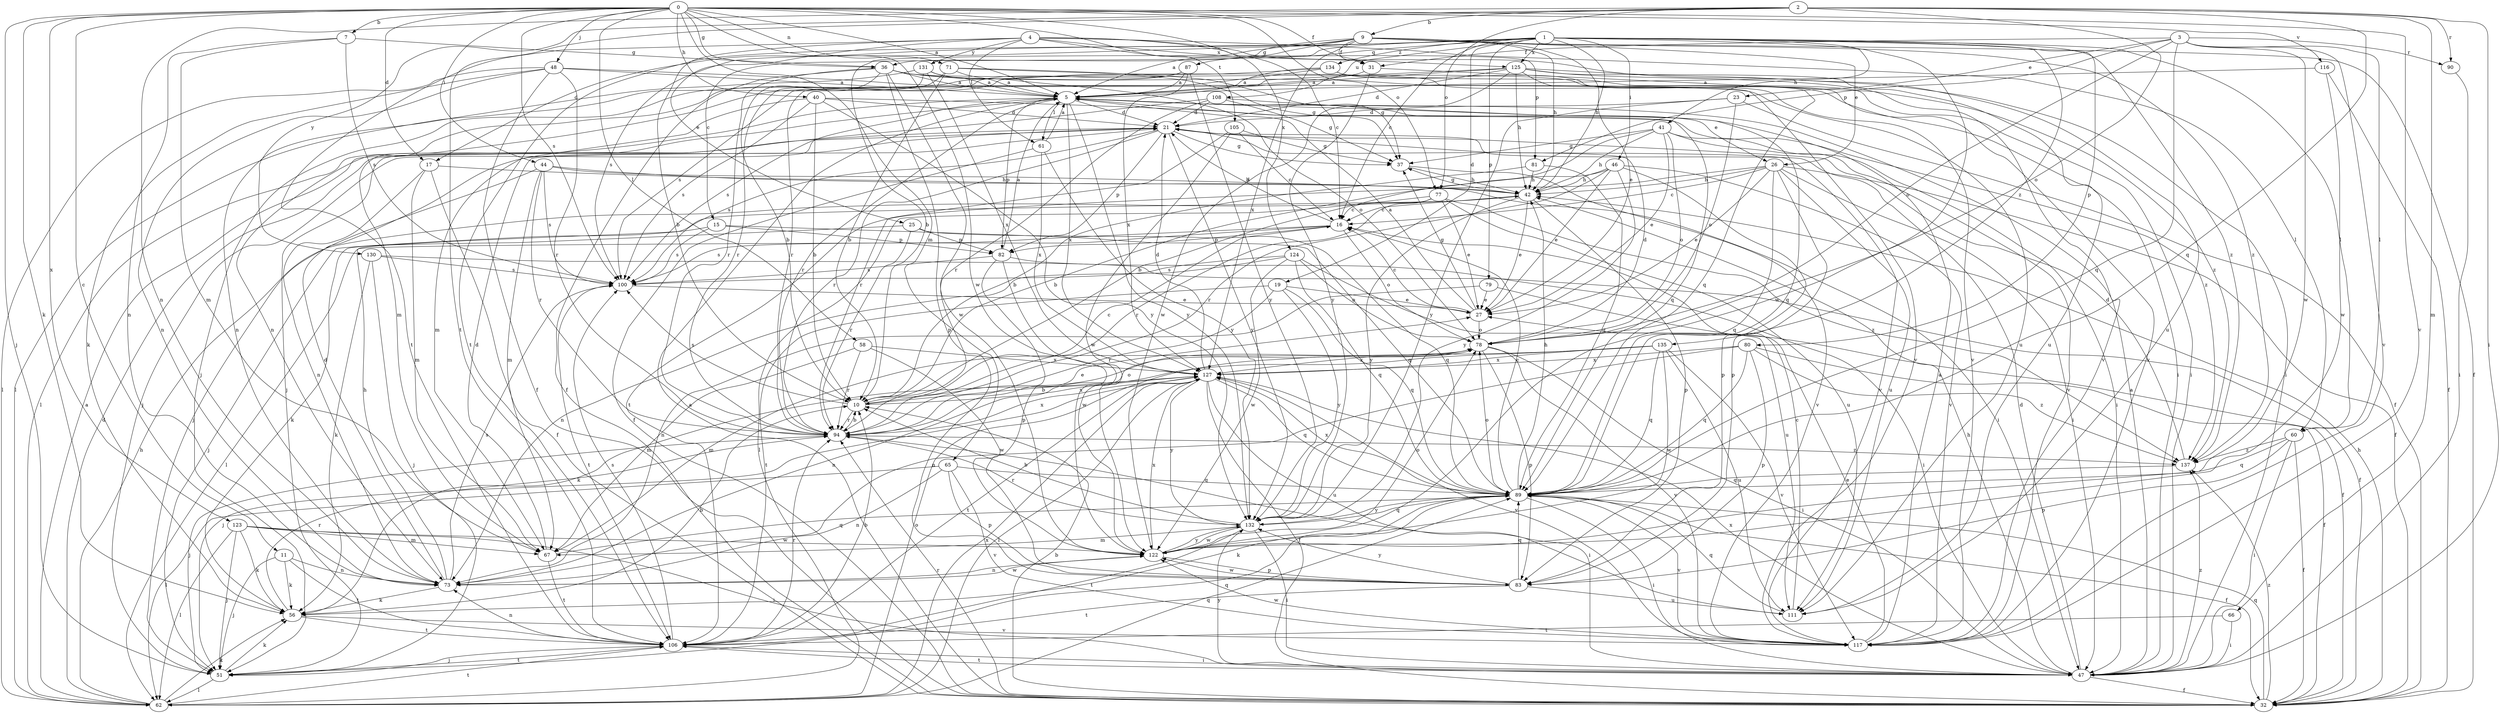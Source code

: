 strict digraph  {
0;
1;
2;
3;
4;
5;
7;
9;
10;
11;
15;
16;
17;
19;
21;
23;
25;
26;
27;
31;
32;
36;
37;
40;
41;
42;
44;
46;
47;
48;
51;
56;
58;
60;
61;
62;
65;
66;
67;
71;
73;
77;
78;
79;
80;
81;
82;
83;
87;
89;
90;
94;
100;
105;
106;
108;
111;
116;
117;
122;
123;
124;
125;
127;
130;
131;
132;
134;
135;
137;
0 -> 5  [label=a];
0 -> 7  [label=b];
0 -> 11  [label=c];
0 -> 17  [label=d];
0 -> 31  [label=f];
0 -> 36  [label=g];
0 -> 40  [label=h];
0 -> 44  [label=i];
0 -> 48  [label=j];
0 -> 51  [label=j];
0 -> 56  [label=k];
0 -> 58  [label=l];
0 -> 65  [label=m];
0 -> 71  [label=n];
0 -> 77  [label=o];
0 -> 100  [label=s];
0 -> 105  [label=t];
0 -> 116  [label=v];
0 -> 117  [label=v];
0 -> 122  [label=w];
0 -> 123  [label=x];
0 -> 124  [label=x];
1 -> 15  [label=c];
1 -> 16  [label=c];
1 -> 17  [label=d];
1 -> 19  [label=d];
1 -> 41  [label=h];
1 -> 42  [label=h];
1 -> 46  [label=i];
1 -> 60  [label=l];
1 -> 79  [label=p];
1 -> 80  [label=p];
1 -> 87  [label=q];
1 -> 100  [label=s];
1 -> 108  [label=u];
1 -> 122  [label=w];
1 -> 125  [label=x];
1 -> 134  [label=z];
1 -> 135  [label=z];
1 -> 137  [label=z];
2 -> 9  [label=b];
2 -> 47  [label=i];
2 -> 66  [label=m];
2 -> 73  [label=n];
2 -> 77  [label=o];
2 -> 78  [label=o];
2 -> 89  [label=q];
2 -> 90  [label=r];
2 -> 106  [label=t];
2 -> 130  [label=y];
3 -> 23  [label=e];
3 -> 31  [label=f];
3 -> 60  [label=l];
3 -> 78  [label=o];
3 -> 81  [label=p];
3 -> 89  [label=q];
3 -> 90  [label=r];
3 -> 117  [label=v];
3 -> 122  [label=w];
4 -> 10  [label=b];
4 -> 16  [label=c];
4 -> 25  [label=e];
4 -> 60  [label=l];
4 -> 61  [label=l];
4 -> 81  [label=p];
4 -> 106  [label=t];
4 -> 111  [label=u];
4 -> 125  [label=x];
4 -> 131  [label=y];
5 -> 21  [label=d];
5 -> 26  [label=e];
5 -> 61  [label=l];
5 -> 62  [label=l];
5 -> 82  [label=p];
5 -> 89  [label=q];
5 -> 94  [label=r];
5 -> 100  [label=s];
5 -> 127  [label=x];
5 -> 132  [label=y];
7 -> 36  [label=g];
7 -> 67  [label=m];
7 -> 73  [label=n];
7 -> 100  [label=s];
9 -> 5  [label=a];
9 -> 10  [label=b];
9 -> 26  [label=e];
9 -> 27  [label=e];
9 -> 31  [label=f];
9 -> 32  [label=f];
9 -> 36  [label=g];
9 -> 42  [label=h];
9 -> 106  [label=t];
9 -> 127  [label=x];
9 -> 137  [label=z];
10 -> 16  [label=c];
10 -> 78  [label=o];
10 -> 94  [label=r];
10 -> 100  [label=s];
10 -> 127  [label=x];
11 -> 51  [label=j];
11 -> 56  [label=k];
11 -> 73  [label=n];
11 -> 106  [label=t];
15 -> 51  [label=j];
15 -> 82  [label=p];
15 -> 89  [label=q];
15 -> 100  [label=s];
16 -> 21  [label=d];
16 -> 62  [label=l];
16 -> 78  [label=o];
16 -> 82  [label=p];
16 -> 100  [label=s];
17 -> 32  [label=f];
17 -> 42  [label=h];
17 -> 67  [label=m];
17 -> 73  [label=n];
19 -> 27  [label=e];
19 -> 89  [label=q];
19 -> 94  [label=r];
19 -> 106  [label=t];
19 -> 132  [label=y];
21 -> 37  [label=g];
21 -> 51  [label=j];
21 -> 82  [label=p];
21 -> 94  [label=r];
21 -> 100  [label=s];
21 -> 117  [label=v];
21 -> 132  [label=y];
23 -> 21  [label=d];
23 -> 32  [label=f];
23 -> 78  [label=o];
23 -> 132  [label=y];
25 -> 56  [label=k];
25 -> 82  [label=p];
25 -> 89  [label=q];
25 -> 94  [label=r];
26 -> 16  [label=c];
26 -> 27  [label=e];
26 -> 32  [label=f];
26 -> 42  [label=h];
26 -> 47  [label=i];
26 -> 83  [label=p];
26 -> 89  [label=q];
26 -> 106  [label=t];
26 -> 111  [label=u];
27 -> 5  [label=a];
27 -> 16  [label=c];
27 -> 37  [label=g];
27 -> 78  [label=o];
31 -> 5  [label=a];
31 -> 132  [label=y];
31 -> 137  [label=z];
32 -> 5  [label=a];
32 -> 10  [label=b];
32 -> 42  [label=h];
32 -> 89  [label=q];
32 -> 94  [label=r];
32 -> 137  [label=z];
36 -> 5  [label=a];
36 -> 10  [label=b];
36 -> 32  [label=f];
36 -> 37  [label=g];
36 -> 47  [label=i];
36 -> 83  [label=p];
36 -> 94  [label=r];
36 -> 117  [label=v];
36 -> 122  [label=w];
37 -> 42  [label=h];
37 -> 117  [label=v];
40 -> 10  [label=b];
40 -> 21  [label=d];
40 -> 67  [label=m];
40 -> 100  [label=s];
40 -> 132  [label=y];
40 -> 137  [label=z];
41 -> 10  [label=b];
41 -> 27  [label=e];
41 -> 37  [label=g];
41 -> 42  [label=h];
41 -> 47  [label=i];
41 -> 78  [label=o];
41 -> 117  [label=v];
42 -> 16  [label=c];
42 -> 27  [label=e];
42 -> 37  [label=g];
42 -> 83  [label=p];
42 -> 132  [label=y];
44 -> 42  [label=h];
44 -> 47  [label=i];
44 -> 51  [label=j];
44 -> 67  [label=m];
44 -> 94  [label=r];
44 -> 100  [label=s];
46 -> 10  [label=b];
46 -> 27  [label=e];
46 -> 42  [label=h];
46 -> 83  [label=p];
46 -> 94  [label=r];
46 -> 117  [label=v];
46 -> 132  [label=y];
47 -> 5  [label=a];
47 -> 21  [label=d];
47 -> 32  [label=f];
47 -> 42  [label=h];
47 -> 106  [label=t];
47 -> 127  [label=x];
47 -> 132  [label=y];
47 -> 137  [label=z];
48 -> 5  [label=a];
48 -> 32  [label=f];
48 -> 56  [label=k];
48 -> 62  [label=l];
48 -> 73  [label=n];
48 -> 94  [label=r];
48 -> 111  [label=u];
51 -> 56  [label=k];
51 -> 62  [label=l];
51 -> 89  [label=q];
51 -> 106  [label=t];
56 -> 10  [label=b];
56 -> 94  [label=r];
56 -> 106  [label=t];
56 -> 117  [label=v];
58 -> 67  [label=m];
58 -> 94  [label=r];
58 -> 122  [label=w];
58 -> 127  [label=x];
60 -> 32  [label=f];
60 -> 47  [label=i];
60 -> 83  [label=p];
60 -> 89  [label=q];
60 -> 137  [label=z];
61 -> 5  [label=a];
61 -> 32  [label=f];
61 -> 127  [label=x];
61 -> 132  [label=y];
62 -> 5  [label=a];
62 -> 21  [label=d];
62 -> 42  [label=h];
62 -> 56  [label=k];
62 -> 78  [label=o];
62 -> 89  [label=q];
62 -> 106  [label=t];
62 -> 127  [label=x];
65 -> 62  [label=l];
65 -> 73  [label=n];
65 -> 83  [label=p];
65 -> 89  [label=q];
65 -> 117  [label=v];
66 -> 47  [label=i];
66 -> 106  [label=t];
67 -> 21  [label=d];
67 -> 89  [label=q];
67 -> 106  [label=t];
71 -> 5  [label=a];
71 -> 10  [label=b];
71 -> 37  [label=g];
71 -> 62  [label=l];
71 -> 117  [label=v];
73 -> 21  [label=d];
73 -> 42  [label=h];
73 -> 56  [label=k];
73 -> 100  [label=s];
73 -> 122  [label=w];
77 -> 16  [label=c];
77 -> 27  [label=e];
77 -> 62  [label=l];
77 -> 94  [label=r];
77 -> 111  [label=u];
77 -> 137  [label=z];
78 -> 21  [label=d];
78 -> 47  [label=i];
78 -> 67  [label=m];
78 -> 83  [label=p];
78 -> 117  [label=v];
78 -> 127  [label=x];
79 -> 27  [label=e];
79 -> 32  [label=f];
79 -> 73  [label=n];
80 -> 32  [label=f];
80 -> 73  [label=n];
80 -> 83  [label=p];
80 -> 89  [label=q];
80 -> 127  [label=x];
80 -> 137  [label=z];
81 -> 10  [label=b];
81 -> 42  [label=h];
81 -> 89  [label=q];
82 -> 5  [label=a];
82 -> 47  [label=i];
82 -> 83  [label=p];
82 -> 100  [label=s];
82 -> 122  [label=w];
83 -> 89  [label=q];
83 -> 106  [label=t];
83 -> 111  [label=u];
83 -> 122  [label=w];
83 -> 132  [label=y];
87 -> 5  [label=a];
87 -> 51  [label=j];
87 -> 73  [label=n];
87 -> 127  [label=x];
87 -> 132  [label=y];
89 -> 16  [label=c];
89 -> 32  [label=f];
89 -> 42  [label=h];
89 -> 47  [label=i];
89 -> 56  [label=k];
89 -> 78  [label=o];
89 -> 117  [label=v];
89 -> 127  [label=x];
89 -> 132  [label=y];
90 -> 47  [label=i];
94 -> 10  [label=b];
94 -> 27  [label=e];
94 -> 47  [label=i];
94 -> 51  [label=j];
94 -> 127  [label=x];
94 -> 137  [label=z];
100 -> 27  [label=e];
100 -> 106  [label=t];
105 -> 16  [label=c];
105 -> 37  [label=g];
105 -> 94  [label=r];
105 -> 122  [label=w];
106 -> 10  [label=b];
106 -> 47  [label=i];
106 -> 51  [label=j];
106 -> 73  [label=n];
106 -> 94  [label=r];
106 -> 100  [label=s];
108 -> 21  [label=d];
108 -> 37  [label=g];
108 -> 51  [label=j];
108 -> 89  [label=q];
108 -> 94  [label=r];
111 -> 16  [label=c];
111 -> 89  [label=q];
116 -> 5  [label=a];
116 -> 32  [label=f];
116 -> 122  [label=w];
117 -> 5  [label=a];
117 -> 27  [label=e];
117 -> 122  [label=w];
122 -> 73  [label=n];
122 -> 78  [label=o];
122 -> 83  [label=p];
122 -> 127  [label=x];
122 -> 132  [label=y];
123 -> 47  [label=i];
123 -> 51  [label=j];
123 -> 56  [label=k];
123 -> 62  [label=l];
123 -> 67  [label=m];
123 -> 122  [label=w];
124 -> 73  [label=n];
124 -> 78  [label=o];
124 -> 89  [label=q];
124 -> 100  [label=s];
124 -> 111  [label=u];
124 -> 122  [label=w];
125 -> 5  [label=a];
125 -> 21  [label=d];
125 -> 42  [label=h];
125 -> 47  [label=i];
125 -> 89  [label=q];
125 -> 94  [label=r];
125 -> 111  [label=u];
125 -> 117  [label=v];
125 -> 122  [label=w];
127 -> 10  [label=b];
127 -> 21  [label=d];
127 -> 32  [label=f];
127 -> 51  [label=j];
127 -> 62  [label=l];
127 -> 89  [label=q];
127 -> 106  [label=t];
127 -> 111  [label=u];
127 -> 117  [label=v];
127 -> 132  [label=y];
130 -> 32  [label=f];
130 -> 51  [label=j];
130 -> 56  [label=k];
130 -> 100  [label=s];
131 -> 5  [label=a];
131 -> 73  [label=n];
131 -> 78  [label=o];
131 -> 94  [label=r];
131 -> 127  [label=x];
132 -> 10  [label=b];
132 -> 47  [label=i];
132 -> 67  [label=m];
132 -> 89  [label=q];
132 -> 94  [label=r];
132 -> 106  [label=t];
132 -> 122  [label=w];
134 -> 5  [label=a];
134 -> 47  [label=i];
134 -> 67  [label=m];
134 -> 100  [label=s];
134 -> 117  [label=v];
135 -> 56  [label=k];
135 -> 73  [label=n];
135 -> 89  [label=q];
135 -> 111  [label=u];
135 -> 117  [label=v];
135 -> 122  [label=w];
135 -> 127  [label=x];
137 -> 21  [label=d];
137 -> 89  [label=q];
}
